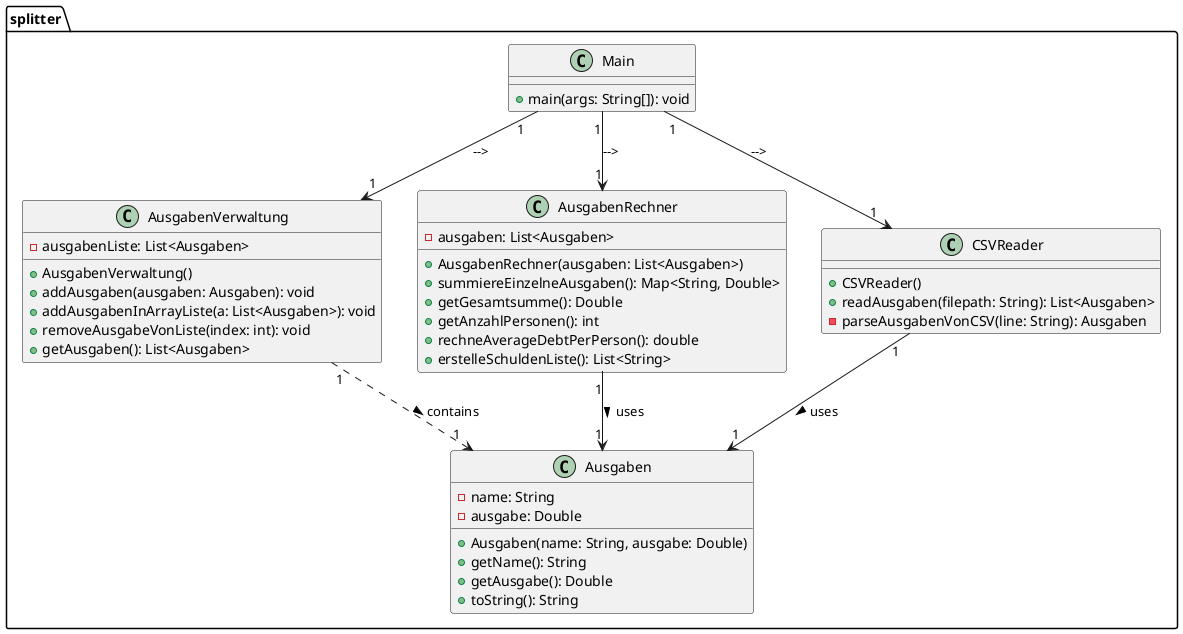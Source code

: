 @startuml

package splitter {
    class Ausgaben {
        - name: String
        - ausgabe: Double
        + Ausgaben(name: String, ausgabe: Double)
        + getName(): String
        + getAusgabe(): Double
        + toString(): String
    }

    class AusgabenVerwaltung {
        - ausgabenListe: List<Ausgaben>
        + AusgabenVerwaltung()
        + addAusgaben(ausgaben: Ausgaben): void
        + addAusgabenInArrayListe(a: List<Ausgaben>): void
        + removeAusgabeVonListe(index: int): void
        + getAusgaben(): List<Ausgaben>
    }

    class AusgabenRechner {
        - ausgaben: List<Ausgaben>
        + AusgabenRechner(ausgaben: List<Ausgaben>)
        + summiereEinzelneAusgaben(): Map<String, Double>
        + getGesamtsumme(): Double
        + getAnzahlPersonen(): int
        + rechneAverageDebtPerPerson(): double
        + erstelleSchuldenListe(): List<String>
    }

    class CSVReader {
        + CSVReader()
        + readAusgaben(filepath: String): List<Ausgaben>
        - parseAusgabenVonCSV(line: String): Ausgaben
    }

    class Main {
        + main(args: String[]): void
    }

    AusgabenVerwaltung ..> Ausgaben : "1" contains > "1"
    AusgabenRechner --> Ausgaben : "1" uses > "1"
    Main --> CSVReader : "1" --> "1"
    Main --> AusgabenVerwaltung : "1" --> "1"
    Main --> AusgabenRechner : "1" --> "1"
    CSVReader --> Ausgaben : "1" uses > "1"

}

@enduml
